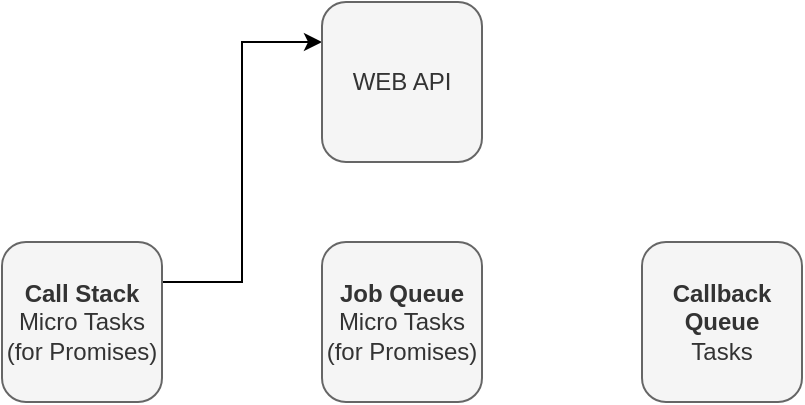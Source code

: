 <mxfile version="21.3.6" type="github">
  <diagram name="Page-1" id="3G1EZCsPa_Am8cwKu3Vh">
    <mxGraphModel dx="1589" dy="1200" grid="1" gridSize="10" guides="1" tooltips="1" connect="1" arrows="1" fold="1" page="1" pageScale="1" pageWidth="827" pageHeight="1169" math="0" shadow="0">
      <root>
        <mxCell id="0" />
        <mxCell id="1" parent="0" />
        <mxCell id="Wj_xxbjdGeCXi83SOpZb-9" style="edgeStyle=orthogonalEdgeStyle;rounded=0;orthogonalLoop=1;jettySize=auto;html=1;exitX=1;exitY=0.25;exitDx=0;exitDy=0;entryX=0;entryY=0.25;entryDx=0;entryDy=0;" edge="1" parent="1" source="Wj_xxbjdGeCXi83SOpZb-1" target="Wj_xxbjdGeCXi83SOpZb-8">
          <mxGeometry relative="1" as="geometry" />
        </mxCell>
        <mxCell id="Wj_xxbjdGeCXi83SOpZb-1" value="&lt;b style=&quot;border-color: var(--border-color);&quot;&gt;Call Stack&lt;/b&gt;&lt;br style=&quot;border-color: var(--border-color);&quot;&gt;Micro Tasks&lt;br style=&quot;border-color: var(--border-color);&quot;&gt;(for Promises)" style="rounded=1;whiteSpace=wrap;html=1;fillColor=#f5f5f5;strokeColor=#666666;fontColor=#333333;flipH=0;" vertex="1" parent="1">
          <mxGeometry x="200" y="200" width="80" height="80" as="geometry" />
        </mxCell>
        <mxCell id="Wj_xxbjdGeCXi83SOpZb-6" value="&lt;b&gt;Job Queue&lt;/b&gt;&lt;br&gt;Micro Tasks&lt;br&gt;(for Promises)" style="rounded=1;whiteSpace=wrap;html=1;fillColor=#f5f5f5;strokeColor=#666666;fontColor=#333333;flipH=0;" vertex="1" parent="1">
          <mxGeometry x="360" y="200" width="80" height="80" as="geometry" />
        </mxCell>
        <mxCell id="Wj_xxbjdGeCXi83SOpZb-7" value="&lt;b style=&quot;border-color: var(--border-color);&quot;&gt;Callback Queue&lt;/b&gt;&lt;br style=&quot;border-color: var(--border-color);&quot;&gt;Tasks" style="rounded=1;whiteSpace=wrap;html=1;fillColor=#f5f5f5;strokeColor=#666666;fontColor=#333333;flipH=0;" vertex="1" parent="1">
          <mxGeometry x="520" y="200" width="80" height="80" as="geometry" />
        </mxCell>
        <mxCell id="Wj_xxbjdGeCXi83SOpZb-8" value="WEB API" style="rounded=1;whiteSpace=wrap;html=1;fillColor=#f5f5f5;strokeColor=#666666;fontColor=#333333;" vertex="1" parent="1">
          <mxGeometry x="360" y="80" width="80" height="80" as="geometry" />
        </mxCell>
      </root>
    </mxGraphModel>
  </diagram>
</mxfile>

